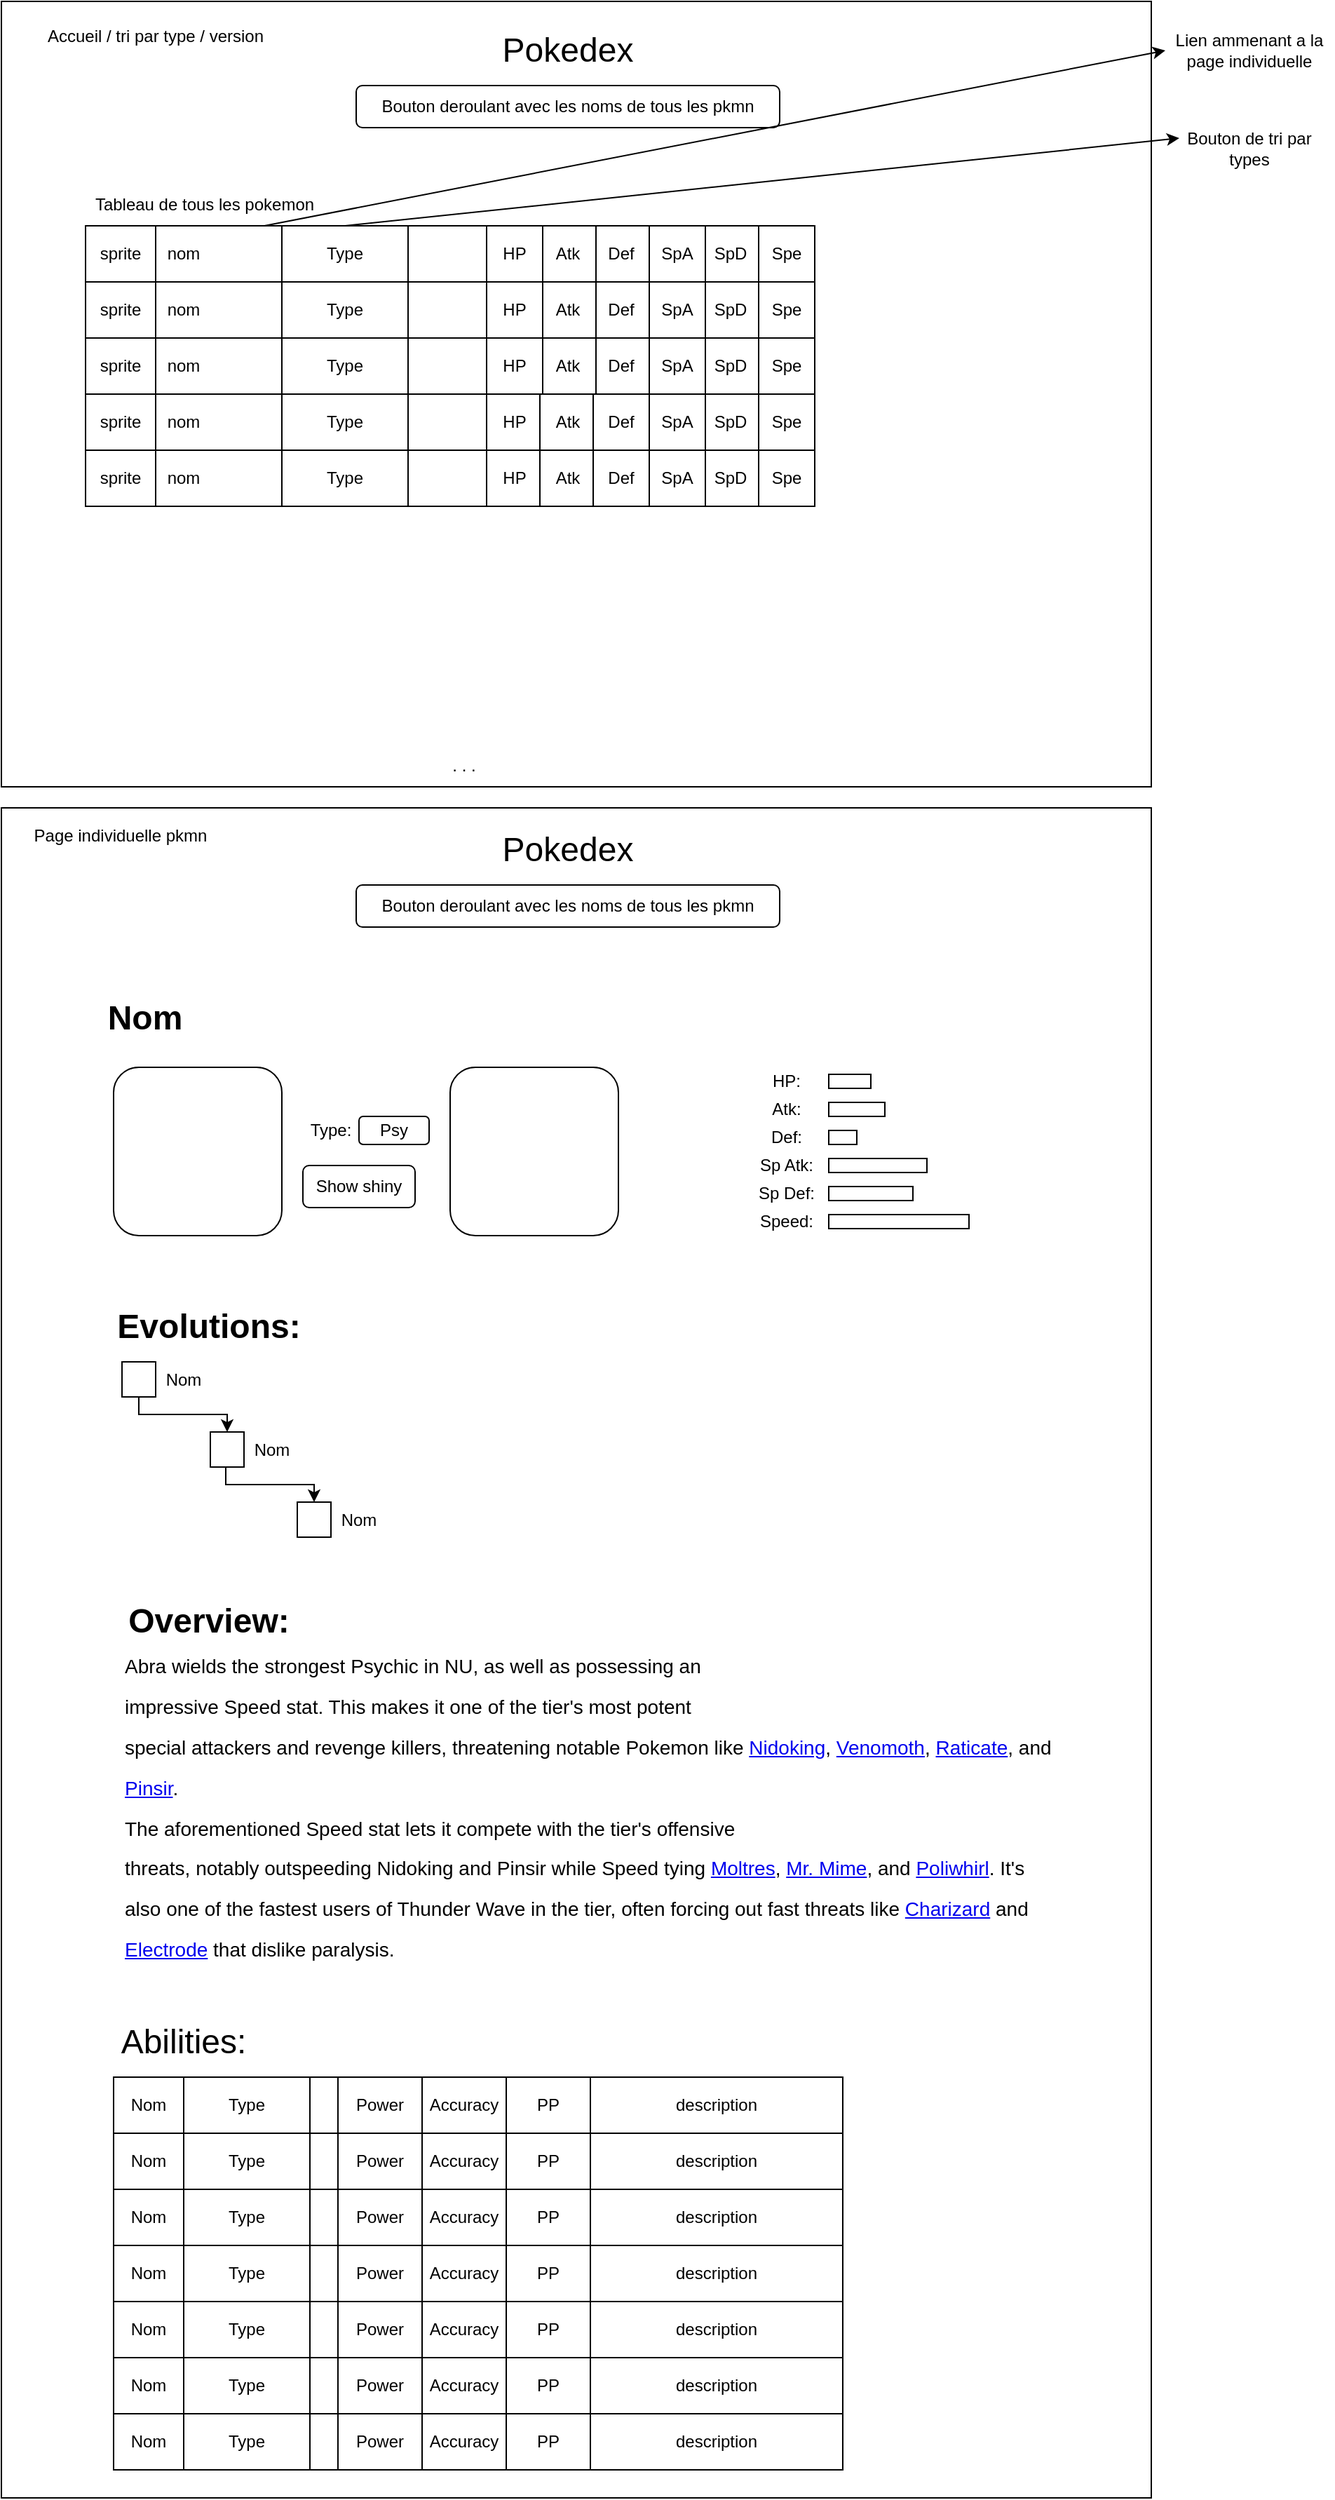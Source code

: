 <mxfile version="15.9.1" type="device"><diagram id="4w5KXSDDfXRKueMi6nrs" name="Page-1"><mxGraphModel dx="1026" dy="556" grid="1" gridSize="10" guides="1" tooltips="1" connect="1" arrows="1" fold="1" page="1" pageScale="1" pageWidth="827" pageHeight="1169" math="0" shadow="0"><root><mxCell id="0"/><mxCell id="1" parent="0"/><mxCell id="Hm9QKmElcv-xAvQ3SpDG-1" value="" style="rounded=0;whiteSpace=wrap;html=1;" vertex="1" parent="1"><mxGeometry x="10" y="10" width="820" height="560" as="geometry"/></mxCell><mxCell id="Hm9QKmElcv-xAvQ3SpDG-2" value="Bouton deroulant avec les noms de tous les pkmn" style="rounded=1;whiteSpace=wrap;html=1;" vertex="1" parent="1"><mxGeometry x="263" y="70" width="302" height="30" as="geometry"/></mxCell><mxCell id="Hm9QKmElcv-xAvQ3SpDG-3" value="&lt;font style=&quot;font-size: 24px&quot;&gt;Pokedex&lt;/font&gt;" style="text;html=1;strokeColor=none;fillColor=none;align=center;verticalAlign=middle;whiteSpace=wrap;rounded=0;" vertex="1" parent="1"><mxGeometry x="356" y="30" width="116" height="30" as="geometry"/></mxCell><mxCell id="Hm9QKmElcv-xAvQ3SpDG-7" value="" style="rounded=0;whiteSpace=wrap;html=1;fontSize=24;" vertex="1" parent="1"><mxGeometry x="70" y="170" width="520" height="40" as="geometry"/></mxCell><mxCell id="Hm9QKmElcv-xAvQ3SpDG-10" value="nom" style="rounded=0;whiteSpace=wrap;html=1;fontSize=12;" vertex="1" parent="1"><mxGeometry x="70" y="170" width="140" height="40" as="geometry"/></mxCell><mxCell id="Hm9QKmElcv-xAvQ3SpDG-11" value="sprite" style="rounded=0;whiteSpace=wrap;html=1;fontSize=12;" vertex="1" parent="1"><mxGeometry x="70" y="170" width="50" height="40" as="geometry"/></mxCell><mxCell id="Hm9QKmElcv-xAvQ3SpDG-12" value="Type" style="rounded=0;whiteSpace=wrap;html=1;fontSize=12;" vertex="1" parent="1"><mxGeometry x="210" y="170" width="90" height="40" as="geometry"/></mxCell><mxCell id="Hm9QKmElcv-xAvQ3SpDG-13" value="Spe" style="rounded=0;whiteSpace=wrap;html=1;fontSize=12;" vertex="1" parent="1"><mxGeometry x="550" y="170" width="40" height="40" as="geometry"/></mxCell><mxCell id="Hm9QKmElcv-xAvQ3SpDG-14" value="SpD" style="rounded=0;whiteSpace=wrap;html=1;fontSize=12;" vertex="1" parent="1"><mxGeometry x="510" y="170" width="40" height="40" as="geometry"/></mxCell><mxCell id="Hm9QKmElcv-xAvQ3SpDG-15" value="&lt;div&gt;SpA&lt;/div&gt;" style="rounded=0;whiteSpace=wrap;html=1;fontSize=12;" vertex="1" parent="1"><mxGeometry x="472" y="170" width="40" height="40" as="geometry"/></mxCell><mxCell id="Hm9QKmElcv-xAvQ3SpDG-16" value="Def" style="rounded=0;whiteSpace=wrap;html=1;fontSize=12;" vertex="1" parent="1"><mxGeometry x="432" y="170" width="40" height="40" as="geometry"/></mxCell><mxCell id="Hm9QKmElcv-xAvQ3SpDG-17" value="Atk" style="rounded=0;whiteSpace=wrap;html=1;fontSize=12;" vertex="1" parent="1"><mxGeometry x="394" y="170" width="40" height="40" as="geometry"/></mxCell><mxCell id="Hm9QKmElcv-xAvQ3SpDG-18" value="HP" style="rounded=0;whiteSpace=wrap;html=1;fontSize=12;" vertex="1" parent="1"><mxGeometry x="356" y="170" width="40" height="40" as="geometry"/></mxCell><mxCell id="Hm9QKmElcv-xAvQ3SpDG-23" value="" style="rounded=0;whiteSpace=wrap;html=1;fontSize=24;" vertex="1" parent="1"><mxGeometry x="70" y="210" width="520" height="40" as="geometry"/></mxCell><mxCell id="Hm9QKmElcv-xAvQ3SpDG-24" value="nom" style="rounded=0;whiteSpace=wrap;html=1;fontSize=12;" vertex="1" parent="1"><mxGeometry x="70" y="210" width="140" height="40" as="geometry"/></mxCell><mxCell id="Hm9QKmElcv-xAvQ3SpDG-25" value="sprite" style="rounded=0;whiteSpace=wrap;html=1;fontSize=12;" vertex="1" parent="1"><mxGeometry x="70" y="210" width="50" height="40" as="geometry"/></mxCell><mxCell id="Hm9QKmElcv-xAvQ3SpDG-26" value="Type" style="rounded=0;whiteSpace=wrap;html=1;fontSize=12;" vertex="1" parent="1"><mxGeometry x="210" y="210" width="90" height="40" as="geometry"/></mxCell><mxCell id="Hm9QKmElcv-xAvQ3SpDG-27" value="Spe" style="rounded=0;whiteSpace=wrap;html=1;fontSize=12;" vertex="1" parent="1"><mxGeometry x="550" y="210" width="40" height="40" as="geometry"/></mxCell><mxCell id="Hm9QKmElcv-xAvQ3SpDG-28" value="SpD" style="rounded=0;whiteSpace=wrap;html=1;fontSize=12;" vertex="1" parent="1"><mxGeometry x="510" y="210" width="40" height="40" as="geometry"/></mxCell><mxCell id="Hm9QKmElcv-xAvQ3SpDG-29" value="&lt;div&gt;SpA&lt;/div&gt;" style="rounded=0;whiteSpace=wrap;html=1;fontSize=12;" vertex="1" parent="1"><mxGeometry x="472" y="210" width="40" height="40" as="geometry"/></mxCell><mxCell id="Hm9QKmElcv-xAvQ3SpDG-30" value="Def" style="rounded=0;whiteSpace=wrap;html=1;fontSize=12;" vertex="1" parent="1"><mxGeometry x="432" y="210" width="40" height="40" as="geometry"/></mxCell><mxCell id="Hm9QKmElcv-xAvQ3SpDG-31" value="Atk" style="rounded=0;whiteSpace=wrap;html=1;fontSize=12;" vertex="1" parent="1"><mxGeometry x="394" y="210" width="40" height="40" as="geometry"/></mxCell><mxCell id="Hm9QKmElcv-xAvQ3SpDG-32" value="HP" style="rounded=0;whiteSpace=wrap;html=1;fontSize=12;" vertex="1" parent="1"><mxGeometry x="356" y="210" width="40" height="40" as="geometry"/></mxCell><mxCell id="Hm9QKmElcv-xAvQ3SpDG-33" value="" style="rounded=0;whiteSpace=wrap;html=1;fontSize=24;" vertex="1" parent="1"><mxGeometry x="70" y="250" width="520" height="40" as="geometry"/></mxCell><mxCell id="Hm9QKmElcv-xAvQ3SpDG-34" value="nom" style="rounded=0;whiteSpace=wrap;html=1;fontSize=12;" vertex="1" parent="1"><mxGeometry x="70" y="250" width="140" height="40" as="geometry"/></mxCell><mxCell id="Hm9QKmElcv-xAvQ3SpDG-35" value="sprite" style="rounded=0;whiteSpace=wrap;html=1;fontSize=12;" vertex="1" parent="1"><mxGeometry x="70" y="250" width="50" height="40" as="geometry"/></mxCell><mxCell id="Hm9QKmElcv-xAvQ3SpDG-36" value="Type" style="rounded=0;whiteSpace=wrap;html=1;fontSize=12;" vertex="1" parent="1"><mxGeometry x="210" y="250" width="90" height="40" as="geometry"/></mxCell><mxCell id="Hm9QKmElcv-xAvQ3SpDG-37" value="Spe" style="rounded=0;whiteSpace=wrap;html=1;fontSize=12;" vertex="1" parent="1"><mxGeometry x="550" y="250" width="40" height="40" as="geometry"/></mxCell><mxCell id="Hm9QKmElcv-xAvQ3SpDG-38" value="SpD" style="rounded=0;whiteSpace=wrap;html=1;fontSize=12;" vertex="1" parent="1"><mxGeometry x="510" y="250" width="40" height="40" as="geometry"/></mxCell><mxCell id="Hm9QKmElcv-xAvQ3SpDG-39" value="&lt;div&gt;SpA&lt;/div&gt;" style="rounded=0;whiteSpace=wrap;html=1;fontSize=12;" vertex="1" parent="1"><mxGeometry x="472" y="250" width="40" height="40" as="geometry"/></mxCell><mxCell id="Hm9QKmElcv-xAvQ3SpDG-40" value="Def" style="rounded=0;whiteSpace=wrap;html=1;fontSize=12;" vertex="1" parent="1"><mxGeometry x="432" y="250" width="40" height="40" as="geometry"/></mxCell><mxCell id="Hm9QKmElcv-xAvQ3SpDG-41" value="Atk" style="rounded=0;whiteSpace=wrap;html=1;fontSize=12;" vertex="1" parent="1"><mxGeometry x="394" y="250" width="40" height="40" as="geometry"/></mxCell><mxCell id="Hm9QKmElcv-xAvQ3SpDG-42" value="HP" style="rounded=0;whiteSpace=wrap;html=1;fontSize=12;" vertex="1" parent="1"><mxGeometry x="356" y="250" width="40" height="40" as="geometry"/></mxCell><mxCell id="Hm9QKmElcv-xAvQ3SpDG-43" value="" style="rounded=0;whiteSpace=wrap;html=1;fontSize=24;" vertex="1" parent="1"><mxGeometry x="70" y="290" width="520" height="40" as="geometry"/></mxCell><mxCell id="Hm9QKmElcv-xAvQ3SpDG-44" value="nom" style="rounded=0;whiteSpace=wrap;html=1;fontSize=12;" vertex="1" parent="1"><mxGeometry x="70" y="290" width="140" height="40" as="geometry"/></mxCell><mxCell id="Hm9QKmElcv-xAvQ3SpDG-45" value="sprite" style="rounded=0;whiteSpace=wrap;html=1;fontSize=12;" vertex="1" parent="1"><mxGeometry x="70" y="290" width="50" height="40" as="geometry"/></mxCell><mxCell id="Hm9QKmElcv-xAvQ3SpDG-46" value="Type" style="rounded=0;whiteSpace=wrap;html=1;fontSize=12;" vertex="1" parent="1"><mxGeometry x="210" y="290" width="90" height="40" as="geometry"/></mxCell><mxCell id="Hm9QKmElcv-xAvQ3SpDG-47" value="Spe" style="rounded=0;whiteSpace=wrap;html=1;fontSize=12;" vertex="1" parent="1"><mxGeometry x="550" y="290" width="40" height="40" as="geometry"/></mxCell><mxCell id="Hm9QKmElcv-xAvQ3SpDG-48" value="SpD" style="rounded=0;whiteSpace=wrap;html=1;fontSize=12;" vertex="1" parent="1"><mxGeometry x="510" y="290" width="40" height="40" as="geometry"/></mxCell><mxCell id="Hm9QKmElcv-xAvQ3SpDG-49" value="&lt;div&gt;SpA&lt;/div&gt;" style="rounded=0;whiteSpace=wrap;html=1;fontSize=12;" vertex="1" parent="1"><mxGeometry x="472" y="290" width="40" height="40" as="geometry"/></mxCell><mxCell id="Hm9QKmElcv-xAvQ3SpDG-50" value="Def" style="rounded=0;whiteSpace=wrap;html=1;fontSize=12;" vertex="1" parent="1"><mxGeometry x="432" y="290" width="40" height="40" as="geometry"/></mxCell><mxCell id="Hm9QKmElcv-xAvQ3SpDG-51" value="Atk" style="rounded=0;whiteSpace=wrap;html=1;fontSize=12;" vertex="1" parent="1"><mxGeometry x="394" y="290" width="40" height="40" as="geometry"/></mxCell><mxCell id="Hm9QKmElcv-xAvQ3SpDG-52" value="HP" style="rounded=0;whiteSpace=wrap;html=1;fontSize=12;" vertex="1" parent="1"><mxGeometry x="356" y="290" width="40" height="40" as="geometry"/></mxCell><mxCell id="Hm9QKmElcv-xAvQ3SpDG-53" value="" style="rounded=0;whiteSpace=wrap;html=1;fontSize=24;" vertex="1" parent="1"><mxGeometry x="70" y="330" width="520" height="40" as="geometry"/></mxCell><mxCell id="Hm9QKmElcv-xAvQ3SpDG-54" value="nom" style="rounded=0;whiteSpace=wrap;html=1;fontSize=12;" vertex="1" parent="1"><mxGeometry x="70" y="330" width="140" height="40" as="geometry"/></mxCell><mxCell id="Hm9QKmElcv-xAvQ3SpDG-55" value="sprite" style="rounded=0;whiteSpace=wrap;html=1;fontSize=12;" vertex="1" parent="1"><mxGeometry x="70" y="330" width="50" height="40" as="geometry"/></mxCell><mxCell id="Hm9QKmElcv-xAvQ3SpDG-65" value="Tableau de tous les pokemon " style="text;html=1;strokeColor=none;fillColor=none;align=center;verticalAlign=middle;whiteSpace=wrap;rounded=0;fontSize=12;" vertex="1" parent="1"><mxGeometry x="70" y="140" width="170" height="30" as="geometry"/></mxCell><mxCell id="Hm9QKmElcv-xAvQ3SpDG-66" value="" style="endArrow=classic;html=1;rounded=0;fontSize=12;exitX=0.5;exitY=0;exitDx=0;exitDy=0;entryX=0;entryY=0.25;entryDx=0;entryDy=0;" edge="1" parent="1" source="Hm9QKmElcv-xAvQ3SpDG-12" target="Hm9QKmElcv-xAvQ3SpDG-67"><mxGeometry width="50" height="50" relative="1" as="geometry"><mxPoint x="390" y="310" as="sourcePoint"/><mxPoint x="700" y="130" as="targetPoint"/></mxGeometry></mxCell><mxCell id="Hm9QKmElcv-xAvQ3SpDG-67" value="Bouton de tri par types" style="text;html=1;strokeColor=none;fillColor=none;align=center;verticalAlign=middle;whiteSpace=wrap;rounded=0;fontSize=12;" vertex="1" parent="1"><mxGeometry x="850" y="100" width="100" height="30" as="geometry"/></mxCell><mxCell id="Hm9QKmElcv-xAvQ3SpDG-68" value="Accueil  / tri par type / version" style="text;html=1;strokeColor=none;fillColor=none;align=center;verticalAlign=middle;whiteSpace=wrap;rounded=0;fontSize=12;" vertex="1" parent="1"><mxGeometry x="20" y="20" width="200" height="30" as="geometry"/></mxCell><mxCell id="Hm9QKmElcv-xAvQ3SpDG-69" value="" style="rounded=0;whiteSpace=wrap;html=1;" vertex="1" parent="1"><mxGeometry x="10" y="585" width="820" height="1205" as="geometry"/></mxCell><mxCell id="Hm9QKmElcv-xAvQ3SpDG-70" value="Page individuelle pkmn" style="text;html=1;strokeColor=none;fillColor=none;align=center;verticalAlign=middle;whiteSpace=wrap;rounded=0;fontSize=12;" vertex="1" parent="1"><mxGeometry x="20" y="590" width="150" height="30" as="geometry"/></mxCell><mxCell id="Hm9QKmElcv-xAvQ3SpDG-72" value="Bouton deroulant avec les noms de tous les pkmn" style="rounded=1;whiteSpace=wrap;html=1;" vertex="1" parent="1"><mxGeometry x="263" y="640" width="302" height="30" as="geometry"/></mxCell><mxCell id="Hm9QKmElcv-xAvQ3SpDG-73" value="&lt;font style=&quot;font-size: 24px&quot;&gt;Pokedex&lt;/font&gt;" style="text;html=1;strokeColor=none;fillColor=none;align=center;verticalAlign=middle;whiteSpace=wrap;rounded=0;" vertex="1" parent="1"><mxGeometry x="356" y="600" width="116" height="30" as="geometry"/></mxCell><mxCell id="Hm9QKmElcv-xAvQ3SpDG-74" value="" style="endArrow=classic;html=1;rounded=0;fontSize=12;exitX=0.75;exitY=1;exitDx=0;exitDy=0;entryX=0;entryY=0.5;entryDx=0;entryDy=0;" edge="1" parent="1" source="Hm9QKmElcv-xAvQ3SpDG-65" target="Hm9QKmElcv-xAvQ3SpDG-75"><mxGeometry width="50" height="50" relative="1" as="geometry"><mxPoint x="390" y="270" as="sourcePoint"/><mxPoint x="440" y="220" as="targetPoint"/></mxGeometry></mxCell><mxCell id="Hm9QKmElcv-xAvQ3SpDG-75" value="Lien ammenant a la page individuelle" style="text;html=1;strokeColor=none;fillColor=none;align=center;verticalAlign=middle;whiteSpace=wrap;rounded=0;fontSize=12;" vertex="1" parent="1"><mxGeometry x="840" y="30" width="120" height="30" as="geometry"/></mxCell><mxCell id="Hm9QKmElcv-xAvQ3SpDG-76" value="" style="rounded=1;whiteSpace=wrap;html=1;fontSize=12;" vertex="1" parent="1"><mxGeometry x="90" y="770" width="120" height="120" as="geometry"/></mxCell><mxCell id="Hm9QKmElcv-xAvQ3SpDG-77" value="&lt;b&gt;&lt;font style=&quot;font-size: 24px&quot;&gt;Nom&lt;/font&gt;&lt;/b&gt;" style="text;html=1;strokeColor=none;fillColor=none;align=center;verticalAlign=middle;whiteSpace=wrap;rounded=0;fontSize=12;" vertex="1" parent="1"><mxGeometry x="90" y="720" width="45" height="30" as="geometry"/></mxCell><mxCell id="Hm9QKmElcv-xAvQ3SpDG-78" value="Type:" style="text;html=1;strokeColor=none;fillColor=none;align=center;verticalAlign=middle;whiteSpace=wrap;rounded=0;fontSize=12;" vertex="1" parent="1"><mxGeometry x="225" y="800" width="40" height="30" as="geometry"/></mxCell><mxCell id="Hm9QKmElcv-xAvQ3SpDG-82" value="Show shiny" style="rounded=1;whiteSpace=wrap;html=1;fontSize=12;" vertex="1" parent="1"><mxGeometry x="225" y="840" width="80" height="30" as="geometry"/></mxCell><mxCell id="Hm9QKmElcv-xAvQ3SpDG-83" value="" style="rounded=1;whiteSpace=wrap;html=1;fontSize=12;" vertex="1" parent="1"><mxGeometry x="330" y="770" width="120" height="120" as="geometry"/></mxCell><mxCell id="Hm9QKmElcv-xAvQ3SpDG-86" value="Psy" style="rounded=1;whiteSpace=wrap;html=1;fontSize=12;" vertex="1" parent="1"><mxGeometry x="265" y="805" width="50" height="20" as="geometry"/></mxCell><mxCell id="Hm9QKmElcv-xAvQ3SpDG-87" value="HP:" style="text;html=1;strokeColor=none;fillColor=none;align=center;verticalAlign=middle;whiteSpace=wrap;rounded=0;fontSize=12;" vertex="1" parent="1"><mxGeometry x="540" y="770" width="60" height="20" as="geometry"/></mxCell><mxCell id="Hm9QKmElcv-xAvQ3SpDG-88" value="&lt;div&gt;Atk:&lt;/div&gt;" style="text;html=1;strokeColor=none;fillColor=none;align=center;verticalAlign=middle;whiteSpace=wrap;rounded=0;fontSize=12;" vertex="1" parent="1"><mxGeometry x="540" y="790" width="60" height="20" as="geometry"/></mxCell><mxCell id="Hm9QKmElcv-xAvQ3SpDG-89" value="Def:" style="text;html=1;strokeColor=none;fillColor=none;align=center;verticalAlign=middle;whiteSpace=wrap;rounded=0;fontSize=12;" vertex="1" parent="1"><mxGeometry x="540" y="810" width="60" height="20" as="geometry"/></mxCell><mxCell id="Hm9QKmElcv-xAvQ3SpDG-102" value="Sp Atk:" style="text;html=1;strokeColor=none;fillColor=none;align=center;verticalAlign=middle;whiteSpace=wrap;rounded=0;fontSize=12;" vertex="1" parent="1"><mxGeometry x="540" y="830" width="60" height="20" as="geometry"/></mxCell><mxCell id="Hm9QKmElcv-xAvQ3SpDG-103" value="Sp Def:" style="text;html=1;strokeColor=none;fillColor=none;align=center;verticalAlign=middle;whiteSpace=wrap;rounded=0;fontSize=12;" vertex="1" parent="1"><mxGeometry x="540" y="850" width="60" height="20" as="geometry"/></mxCell><mxCell id="Hm9QKmElcv-xAvQ3SpDG-104" value="Speed:" style="text;html=1;strokeColor=none;fillColor=none;align=center;verticalAlign=middle;whiteSpace=wrap;rounded=0;fontSize=12;" vertex="1" parent="1"><mxGeometry x="540" y="870" width="60" height="20" as="geometry"/></mxCell><mxCell id="Hm9QKmElcv-xAvQ3SpDG-105" value="" style="rounded=0;whiteSpace=wrap;html=1;fontSize=12;" vertex="1" parent="1"><mxGeometry x="600" y="775" width="30" height="10" as="geometry"/></mxCell><mxCell id="Hm9QKmElcv-xAvQ3SpDG-106" value="" style="rounded=0;whiteSpace=wrap;html=1;fontSize=12;" vertex="1" parent="1"><mxGeometry x="600" y="795" width="40" height="10" as="geometry"/></mxCell><mxCell id="Hm9QKmElcv-xAvQ3SpDG-107" value="" style="rounded=0;whiteSpace=wrap;html=1;fontSize=12;" vertex="1" parent="1"><mxGeometry x="600" y="815" width="20" height="10" as="geometry"/></mxCell><mxCell id="Hm9QKmElcv-xAvQ3SpDG-108" value="" style="rounded=0;whiteSpace=wrap;html=1;fontSize=12;" vertex="1" parent="1"><mxGeometry x="600" y="835" width="70" height="10" as="geometry"/></mxCell><mxCell id="Hm9QKmElcv-xAvQ3SpDG-109" value="" style="rounded=0;whiteSpace=wrap;html=1;fontSize=12;" vertex="1" parent="1"><mxGeometry x="600" y="855" width="60" height="10" as="geometry"/></mxCell><mxCell id="Hm9QKmElcv-xAvQ3SpDG-110" value="" style="rounded=0;whiteSpace=wrap;html=1;fontSize=12;" vertex="1" parent="1"><mxGeometry x="600" y="875" width="100" height="10" as="geometry"/></mxCell><mxCell id="Hm9QKmElcv-xAvQ3SpDG-111" value="&lt;b&gt;&lt;font style=&quot;font-size: 24px&quot;&gt;Evolutions:&lt;/font&gt;&lt;/b&gt;" style="text;html=1;strokeColor=none;fillColor=none;align=center;verticalAlign=middle;whiteSpace=wrap;rounded=0;fontSize=12;" vertex="1" parent="1"><mxGeometry x="128" y="940" width="60" height="30" as="geometry"/></mxCell><mxCell id="Hm9QKmElcv-xAvQ3SpDG-112" value="" style="rounded=0;whiteSpace=wrap;html=1;fontSize=12;" vertex="1" parent="1"><mxGeometry x="96" y="980" width="24" height="25" as="geometry"/></mxCell><mxCell id="Hm9QKmElcv-xAvQ3SpDG-113" value="Nom" style="text;html=1;strokeColor=none;fillColor=none;align=center;verticalAlign=middle;whiteSpace=wrap;rounded=0;fontSize=12;" vertex="1" parent="1"><mxGeometry x="125" y="982.5" width="30" height="20" as="geometry"/></mxCell><mxCell id="Hm9QKmElcv-xAvQ3SpDG-115" value="" style="edgeStyle=elbowEdgeStyle;elbow=vertical;endArrow=classic;html=1;rounded=0;fontSize=12;exitX=0.5;exitY=1;exitDx=0;exitDy=0;entryX=0.5;entryY=0;entryDx=0;entryDy=0;" edge="1" source="Hm9QKmElcv-xAvQ3SpDG-116" parent="1" target="Hm9QKmElcv-xAvQ3SpDG-119"><mxGeometry width="50" height="50" relative="1" as="geometry"><mxPoint x="350" y="980" as="sourcePoint"/><mxPoint x="108" y="1030" as="targetPoint"/></mxGeometry></mxCell><mxCell id="Hm9QKmElcv-xAvQ3SpDG-116" value="" style="rounded=0;whiteSpace=wrap;html=1;fontSize=12;" vertex="1" parent="1"><mxGeometry x="96" y="980" width="24" height="25" as="geometry"/></mxCell><mxCell id="Hm9QKmElcv-xAvQ3SpDG-117" value="Nom" style="text;html=1;strokeColor=none;fillColor=none;align=center;verticalAlign=middle;whiteSpace=wrap;rounded=0;fontSize=12;" vertex="1" parent="1"><mxGeometry x="188" y="1032.5" width="30" height="20" as="geometry"/></mxCell><mxCell id="Hm9QKmElcv-xAvQ3SpDG-119" value="" style="rounded=0;whiteSpace=wrap;html=1;fontSize=12;" vertex="1" parent="1"><mxGeometry x="159" y="1030" width="24" height="25" as="geometry"/></mxCell><mxCell id="Hm9QKmElcv-xAvQ3SpDG-124" value="" style="edgeStyle=elbowEdgeStyle;elbow=vertical;endArrow=classic;html=1;rounded=0;fontSize=12;exitX=0.5;exitY=1;exitDx=0;exitDy=0;entryX=0.5;entryY=0;entryDx=0;entryDy=0;" edge="1" parent="1" target="Hm9QKmElcv-xAvQ3SpDG-126"><mxGeometry width="50" height="50" relative="1" as="geometry"><mxPoint x="170" y="1055" as="sourcePoint"/><mxPoint x="170" y="1080" as="targetPoint"/></mxGeometry></mxCell><mxCell id="Hm9QKmElcv-xAvQ3SpDG-125" value="Nom" style="text;html=1;strokeColor=none;fillColor=none;align=center;verticalAlign=middle;whiteSpace=wrap;rounded=0;fontSize=12;" vertex="1" parent="1"><mxGeometry x="250" y="1082.5" width="30" height="20" as="geometry"/></mxCell><mxCell id="Hm9QKmElcv-xAvQ3SpDG-126" value="" style="rounded=0;whiteSpace=wrap;html=1;fontSize=12;" vertex="1" parent="1"><mxGeometry x="221" y="1080" width="24" height="25" as="geometry"/></mxCell><mxCell id="Hm9QKmElcv-xAvQ3SpDG-127" value="&lt;b&gt;&lt;font style=&quot;font-size: 24px&quot;&gt;&lt;font style=&quot;font-size: 24px&quot;&gt;Overview&lt;/font&gt;:&lt;/font&gt;&lt;/b&gt;" style="text;html=1;strokeColor=none;fillColor=none;align=center;verticalAlign=middle;whiteSpace=wrap;rounded=0;fontSize=12;" vertex="1" parent="1"><mxGeometry x="98" y="1150" width="120" height="30" as="geometry"/></mxCell><mxCell id="Hm9QKmElcv-xAvQ3SpDG-129" value="&lt;div align=&quot;left&quot;&gt;&lt;font style=&quot;font-size: 14px&quot;&gt;Abra wields the strongest Psychic in NU, as well as possessing an &lt;/font&gt;&lt;br&gt;&lt;font style=&quot;font-size: 14px&quot;&gt;impressive Speed stat. This makes it one of the tier's most potent &lt;/font&gt;&lt;br&gt;&lt;font style=&quot;font-size: 14px&quot;&gt;special attackers and revenge killers, threatening notable Pokemon like &lt;a href=&quot;https://www.smogon.com/dex/rb/pokemon/nidoking&quot; hreflang=&quot;en&quot;&gt;Nidoking&lt;/a&gt;, &lt;a href=&quot;https://www.smogon.com/dex/rb/pokemon/venomoth&quot; hreflang=&quot;en&quot;&gt;Venomoth&lt;/a&gt;, &lt;a href=&quot;https://www.smogon.com/dex/rb/pokemon/raticate&quot; hreflang=&quot;en&quot;&gt;Raticate&lt;/a&gt;, and &lt;a href=&quot;https://www.smogon.com/dex/rb/pokemon/pinsir&quot; hreflang=&quot;en&quot;&gt;Pinsir&lt;/a&gt;.&lt;/font&gt;&lt;br&gt;&lt;font style=&quot;font-size: 14px&quot;&gt; The aforementioned Speed stat lets it compete with the tier's offensive&lt;/font&gt;&lt;br&gt;&lt;font style=&quot;font-size: 14px&quot;&gt; threats, notably outspeeding Nidoking and Pinsir while Speed tying &lt;a href=&quot;https://www.smogon.com/dex/rb/pokemon/moltres&quot; hreflang=&quot;en&quot;&gt;Moltres&lt;/a&gt;, &lt;a href=&quot;https://www.smogon.com/dex/rb/pokemon/mr-mime&quot; hreflang=&quot;en&quot;&gt;Mr. Mime&lt;/a&gt;, and &lt;a href=&quot;https://www.smogon.com/dex/rb/pokemon/poliwhirl&quot; hreflang=&quot;en&quot;&gt;Poliwhirl&lt;/a&gt;. It's also one of the fastest users of Thunder Wave in the tier, often forcing out fast threats like &lt;a href=&quot;https://www.smogon.com/dex/rb/pokemon/charizard&quot; hreflang=&quot;en&quot;&gt;Charizard&lt;/a&gt; and &lt;a href=&quot;https://www.smogon.com/dex/rb/pokemon/electrode&quot; hreflang=&quot;en&quot;&gt;Electrode&lt;/a&gt; that dislike paralysis.&lt;/font&gt;&lt;/div&gt;" style="text;html=1;strokeColor=none;fillColor=none;align=left;verticalAlign=middle;whiteSpace=wrap;rounded=0;fontSize=24;" vertex="1" parent="1"><mxGeometry x="96" y="1180" width="670" height="230" as="geometry"/></mxCell><mxCell id="Hm9QKmElcv-xAvQ3SpDG-236" value=". . ." style="text;html=1;strokeColor=none;fillColor=none;align=center;verticalAlign=middle;whiteSpace=wrap;rounded=0;fontSize=12;" vertex="1" parent="1"><mxGeometry x="310" y="540" width="60" height="30" as="geometry"/></mxCell><mxCell id="Hm9QKmElcv-xAvQ3SpDG-240" value="Abilities:" style="text;html=1;strokeColor=none;fillColor=none;align=center;verticalAlign=middle;whiteSpace=wrap;rounded=0;fontSize=24;" vertex="1" parent="1"><mxGeometry x="87" y="1450" width="106" height="30" as="geometry"/></mxCell><mxCell id="Hm9QKmElcv-xAvQ3SpDG-337" value="Type" style="rounded=0;whiteSpace=wrap;html=1;fontSize=12;" vertex="1" parent="1"><mxGeometry x="210" y="330" width="90" height="40" as="geometry"/></mxCell><mxCell id="Hm9QKmElcv-xAvQ3SpDG-338" value="HP" style="rounded=0;whiteSpace=wrap;html=1;fontSize=12;" vertex="1" parent="1"><mxGeometry x="356" y="290" width="40" height="40" as="geometry"/></mxCell><mxCell id="Hm9QKmElcv-xAvQ3SpDG-339" value="Atk" style="rounded=0;whiteSpace=wrap;html=1;fontSize=12;" vertex="1" parent="1"><mxGeometry x="394" y="290" width="40" height="40" as="geometry"/></mxCell><mxCell id="Hm9QKmElcv-xAvQ3SpDG-340" value="Def" style="rounded=0;whiteSpace=wrap;html=1;fontSize=12;" vertex="1" parent="1"><mxGeometry x="432" y="290" width="40" height="40" as="geometry"/></mxCell><mxCell id="Hm9QKmElcv-xAvQ3SpDG-341" value="&lt;div&gt;SpA&lt;/div&gt;" style="rounded=0;whiteSpace=wrap;html=1;fontSize=12;" vertex="1" parent="1"><mxGeometry x="472" y="290" width="40" height="40" as="geometry"/></mxCell><mxCell id="Hm9QKmElcv-xAvQ3SpDG-342" value="Spe" style="rounded=0;whiteSpace=wrap;html=1;fontSize=12;" vertex="1" parent="1"><mxGeometry x="550" y="330" width="40" height="40" as="geometry"/></mxCell><mxCell id="Hm9QKmElcv-xAvQ3SpDG-343" value="SpD" style="rounded=0;whiteSpace=wrap;html=1;fontSize=12;" vertex="1" parent="1"><mxGeometry x="510" y="330" width="40" height="40" as="geometry"/></mxCell><mxCell id="Hm9QKmElcv-xAvQ3SpDG-344" value="HP" style="rounded=0;whiteSpace=wrap;html=1;fontSize=12;" vertex="1" parent="1"><mxGeometry x="356" y="330" width="40" height="40" as="geometry"/></mxCell><mxCell id="Hm9QKmElcv-xAvQ3SpDG-345" value="Atk" style="rounded=0;whiteSpace=wrap;html=1;fontSize=12;" vertex="1" parent="1"><mxGeometry x="394" y="330" width="40" height="40" as="geometry"/></mxCell><mxCell id="Hm9QKmElcv-xAvQ3SpDG-346" value="Def" style="rounded=0;whiteSpace=wrap;html=1;fontSize=12;" vertex="1" parent="1"><mxGeometry x="432" y="330" width="40" height="40" as="geometry"/></mxCell><mxCell id="Hm9QKmElcv-xAvQ3SpDG-347" value="&lt;div&gt;SpA&lt;/div&gt;" style="rounded=0;whiteSpace=wrap;html=1;fontSize=12;" vertex="1" parent="1"><mxGeometry x="472" y="330" width="40" height="40" as="geometry"/></mxCell><mxCell id="Hm9QKmElcv-xAvQ3SpDG-348" value="" style="rounded=0;whiteSpace=wrap;html=1;fontSize=24;" vertex="1" parent="1"><mxGeometry x="90" y="1490" width="520" height="40" as="geometry"/></mxCell><mxCell id="Hm9QKmElcv-xAvQ3SpDG-350" value="Nom" style="rounded=0;whiteSpace=wrap;html=1;fontSize=12;" vertex="1" parent="1"><mxGeometry x="90" y="1490" width="50" height="40" as="geometry"/></mxCell><mxCell id="Hm9QKmElcv-xAvQ3SpDG-351" value="Type" style="rounded=0;whiteSpace=wrap;html=1;fontSize=12;" vertex="1" parent="1"><mxGeometry x="140" y="1490" width="90" height="40" as="geometry"/></mxCell><mxCell id="Hm9QKmElcv-xAvQ3SpDG-357" value="Power" style="rounded=0;whiteSpace=wrap;html=1;fontSize=12;" vertex="1" parent="1"><mxGeometry x="250" y="1490" width="60" height="40" as="geometry"/></mxCell><mxCell id="Hm9QKmElcv-xAvQ3SpDG-358" value="Accuracy" style="rounded=0;whiteSpace=wrap;html=1;fontSize=12;" vertex="1" parent="1"><mxGeometry x="310" y="1490" width="60" height="40" as="geometry"/></mxCell><mxCell id="Hm9QKmElcv-xAvQ3SpDG-359" value="PP" style="rounded=0;whiteSpace=wrap;html=1;fontSize=12;" vertex="1" parent="1"><mxGeometry x="370" y="1490" width="60" height="40" as="geometry"/></mxCell><mxCell id="Hm9QKmElcv-xAvQ3SpDG-360" value="description" style="rounded=0;whiteSpace=wrap;html=1;fontSize=12;" vertex="1" parent="1"><mxGeometry x="430" y="1490" width="180" height="40" as="geometry"/></mxCell><mxCell id="Hm9QKmElcv-xAvQ3SpDG-369" value="" style="rounded=0;whiteSpace=wrap;html=1;fontSize=24;" vertex="1" parent="1"><mxGeometry x="90" y="1530" width="520" height="40" as="geometry"/></mxCell><mxCell id="Hm9QKmElcv-xAvQ3SpDG-370" value="Nom" style="rounded=0;whiteSpace=wrap;html=1;fontSize=12;" vertex="1" parent="1"><mxGeometry x="90" y="1530" width="50" height="40" as="geometry"/></mxCell><mxCell id="Hm9QKmElcv-xAvQ3SpDG-371" value="Type" style="rounded=0;whiteSpace=wrap;html=1;fontSize=12;" vertex="1" parent="1"><mxGeometry x="140" y="1530" width="90" height="40" as="geometry"/></mxCell><mxCell id="Hm9QKmElcv-xAvQ3SpDG-372" value="Power" style="rounded=0;whiteSpace=wrap;html=1;fontSize=12;" vertex="1" parent="1"><mxGeometry x="250" y="1530" width="60" height="40" as="geometry"/></mxCell><mxCell id="Hm9QKmElcv-xAvQ3SpDG-373" value="Accuracy" style="rounded=0;whiteSpace=wrap;html=1;fontSize=12;" vertex="1" parent="1"><mxGeometry x="310" y="1530" width="60" height="40" as="geometry"/></mxCell><mxCell id="Hm9QKmElcv-xAvQ3SpDG-374" value="PP" style="rounded=0;whiteSpace=wrap;html=1;fontSize=12;" vertex="1" parent="1"><mxGeometry x="370" y="1530" width="60" height="40" as="geometry"/></mxCell><mxCell id="Hm9QKmElcv-xAvQ3SpDG-375" value="description" style="rounded=0;whiteSpace=wrap;html=1;fontSize=12;" vertex="1" parent="1"><mxGeometry x="430" y="1530" width="180" height="40" as="geometry"/></mxCell><mxCell id="Hm9QKmElcv-xAvQ3SpDG-376" value="" style="rounded=0;whiteSpace=wrap;html=1;fontSize=24;" vertex="1" parent="1"><mxGeometry x="90" y="1570" width="520" height="40" as="geometry"/></mxCell><mxCell id="Hm9QKmElcv-xAvQ3SpDG-377" value="Nom" style="rounded=0;whiteSpace=wrap;html=1;fontSize=12;" vertex="1" parent="1"><mxGeometry x="90" y="1570" width="50" height="40" as="geometry"/></mxCell><mxCell id="Hm9QKmElcv-xAvQ3SpDG-378" value="Type" style="rounded=0;whiteSpace=wrap;html=1;fontSize=12;" vertex="1" parent="1"><mxGeometry x="140" y="1570" width="90" height="40" as="geometry"/></mxCell><mxCell id="Hm9QKmElcv-xAvQ3SpDG-379" value="Power" style="rounded=0;whiteSpace=wrap;html=1;fontSize=12;" vertex="1" parent="1"><mxGeometry x="250" y="1570" width="60" height="40" as="geometry"/></mxCell><mxCell id="Hm9QKmElcv-xAvQ3SpDG-380" value="Accuracy" style="rounded=0;whiteSpace=wrap;html=1;fontSize=12;" vertex="1" parent="1"><mxGeometry x="310" y="1570" width="60" height="40" as="geometry"/></mxCell><mxCell id="Hm9QKmElcv-xAvQ3SpDG-381" value="PP" style="rounded=0;whiteSpace=wrap;html=1;fontSize=12;" vertex="1" parent="1"><mxGeometry x="370" y="1570" width="60" height="40" as="geometry"/></mxCell><mxCell id="Hm9QKmElcv-xAvQ3SpDG-382" value="description" style="rounded=0;whiteSpace=wrap;html=1;fontSize=12;" vertex="1" parent="1"><mxGeometry x="430" y="1570" width="180" height="40" as="geometry"/></mxCell><mxCell id="Hm9QKmElcv-xAvQ3SpDG-383" value="" style="rounded=0;whiteSpace=wrap;html=1;fontSize=24;" vertex="1" parent="1"><mxGeometry x="90" y="1610" width="520" height="40" as="geometry"/></mxCell><mxCell id="Hm9QKmElcv-xAvQ3SpDG-384" value="Nom" style="rounded=0;whiteSpace=wrap;html=1;fontSize=12;" vertex="1" parent="1"><mxGeometry x="90" y="1610" width="50" height="40" as="geometry"/></mxCell><mxCell id="Hm9QKmElcv-xAvQ3SpDG-385" value="Type" style="rounded=0;whiteSpace=wrap;html=1;fontSize=12;" vertex="1" parent="1"><mxGeometry x="140" y="1610" width="90" height="40" as="geometry"/></mxCell><mxCell id="Hm9QKmElcv-xAvQ3SpDG-386" value="Power" style="rounded=0;whiteSpace=wrap;html=1;fontSize=12;" vertex="1" parent="1"><mxGeometry x="250" y="1610" width="60" height="40" as="geometry"/></mxCell><mxCell id="Hm9QKmElcv-xAvQ3SpDG-387" value="Accuracy" style="rounded=0;whiteSpace=wrap;html=1;fontSize=12;" vertex="1" parent="1"><mxGeometry x="310" y="1610" width="60" height="40" as="geometry"/></mxCell><mxCell id="Hm9QKmElcv-xAvQ3SpDG-388" value="PP" style="rounded=0;whiteSpace=wrap;html=1;fontSize=12;" vertex="1" parent="1"><mxGeometry x="370" y="1610" width="60" height="40" as="geometry"/></mxCell><mxCell id="Hm9QKmElcv-xAvQ3SpDG-389" value="description" style="rounded=0;whiteSpace=wrap;html=1;fontSize=12;" vertex="1" parent="1"><mxGeometry x="430" y="1610" width="180" height="40" as="geometry"/></mxCell><mxCell id="Hm9QKmElcv-xAvQ3SpDG-390" value="" style="rounded=0;whiteSpace=wrap;html=1;fontSize=24;" vertex="1" parent="1"><mxGeometry x="90" y="1650" width="520" height="40" as="geometry"/></mxCell><mxCell id="Hm9QKmElcv-xAvQ3SpDG-391" value="Nom" style="rounded=0;whiteSpace=wrap;html=1;fontSize=12;" vertex="1" parent="1"><mxGeometry x="90" y="1650" width="50" height="40" as="geometry"/></mxCell><mxCell id="Hm9QKmElcv-xAvQ3SpDG-392" value="Type" style="rounded=0;whiteSpace=wrap;html=1;fontSize=12;" vertex="1" parent="1"><mxGeometry x="140" y="1650" width="90" height="40" as="geometry"/></mxCell><mxCell id="Hm9QKmElcv-xAvQ3SpDG-393" value="Power" style="rounded=0;whiteSpace=wrap;html=1;fontSize=12;" vertex="1" parent="1"><mxGeometry x="250" y="1650" width="60" height="40" as="geometry"/></mxCell><mxCell id="Hm9QKmElcv-xAvQ3SpDG-394" value="Accuracy" style="rounded=0;whiteSpace=wrap;html=1;fontSize=12;" vertex="1" parent="1"><mxGeometry x="310" y="1650" width="60" height="40" as="geometry"/></mxCell><mxCell id="Hm9QKmElcv-xAvQ3SpDG-395" value="PP" style="rounded=0;whiteSpace=wrap;html=1;fontSize=12;" vertex="1" parent="1"><mxGeometry x="370" y="1650" width="60" height="40" as="geometry"/></mxCell><mxCell id="Hm9QKmElcv-xAvQ3SpDG-396" value="description" style="rounded=0;whiteSpace=wrap;html=1;fontSize=12;" vertex="1" parent="1"><mxGeometry x="430" y="1650" width="180" height="40" as="geometry"/></mxCell><mxCell id="Hm9QKmElcv-xAvQ3SpDG-397" value="" style="rounded=0;whiteSpace=wrap;html=1;fontSize=24;" vertex="1" parent="1"><mxGeometry x="90" y="1690" width="520" height="40" as="geometry"/></mxCell><mxCell id="Hm9QKmElcv-xAvQ3SpDG-398" value="Nom" style="rounded=0;whiteSpace=wrap;html=1;fontSize=12;" vertex="1" parent="1"><mxGeometry x="90" y="1690" width="50" height="40" as="geometry"/></mxCell><mxCell id="Hm9QKmElcv-xAvQ3SpDG-399" value="Type" style="rounded=0;whiteSpace=wrap;html=1;fontSize=12;" vertex="1" parent="1"><mxGeometry x="140" y="1690" width="90" height="40" as="geometry"/></mxCell><mxCell id="Hm9QKmElcv-xAvQ3SpDG-400" value="Power" style="rounded=0;whiteSpace=wrap;html=1;fontSize=12;" vertex="1" parent="1"><mxGeometry x="250" y="1690" width="60" height="40" as="geometry"/></mxCell><mxCell id="Hm9QKmElcv-xAvQ3SpDG-401" value="Accuracy" style="rounded=0;whiteSpace=wrap;html=1;fontSize=12;" vertex="1" parent="1"><mxGeometry x="310" y="1690" width="60" height="40" as="geometry"/></mxCell><mxCell id="Hm9QKmElcv-xAvQ3SpDG-402" value="PP" style="rounded=0;whiteSpace=wrap;html=1;fontSize=12;" vertex="1" parent="1"><mxGeometry x="370" y="1690" width="60" height="40" as="geometry"/></mxCell><mxCell id="Hm9QKmElcv-xAvQ3SpDG-403" value="description" style="rounded=0;whiteSpace=wrap;html=1;fontSize=12;" vertex="1" parent="1"><mxGeometry x="430" y="1690" width="180" height="40" as="geometry"/></mxCell><mxCell id="Hm9QKmElcv-xAvQ3SpDG-404" value="" style="rounded=0;whiteSpace=wrap;html=1;fontSize=24;" vertex="1" parent="1"><mxGeometry x="90" y="1730" width="520" height="40" as="geometry"/></mxCell><mxCell id="Hm9QKmElcv-xAvQ3SpDG-405" value="Nom" style="rounded=0;whiteSpace=wrap;html=1;fontSize=12;" vertex="1" parent="1"><mxGeometry x="90" y="1730" width="50" height="40" as="geometry"/></mxCell><mxCell id="Hm9QKmElcv-xAvQ3SpDG-406" value="Type" style="rounded=0;whiteSpace=wrap;html=1;fontSize=12;" vertex="1" parent="1"><mxGeometry x="140" y="1730" width="90" height="40" as="geometry"/></mxCell><mxCell id="Hm9QKmElcv-xAvQ3SpDG-407" value="Power" style="rounded=0;whiteSpace=wrap;html=1;fontSize=12;" vertex="1" parent="1"><mxGeometry x="250" y="1730" width="60" height="40" as="geometry"/></mxCell><mxCell id="Hm9QKmElcv-xAvQ3SpDG-408" value="Accuracy" style="rounded=0;whiteSpace=wrap;html=1;fontSize=12;" vertex="1" parent="1"><mxGeometry x="310" y="1730" width="60" height="40" as="geometry"/></mxCell><mxCell id="Hm9QKmElcv-xAvQ3SpDG-409" value="PP" style="rounded=0;whiteSpace=wrap;html=1;fontSize=12;" vertex="1" parent="1"><mxGeometry x="370" y="1730" width="60" height="40" as="geometry"/></mxCell><mxCell id="Hm9QKmElcv-xAvQ3SpDG-410" value="description" style="rounded=0;whiteSpace=wrap;html=1;fontSize=12;" vertex="1" parent="1"><mxGeometry x="430" y="1730" width="180" height="40" as="geometry"/></mxCell></root></mxGraphModel></diagram></mxfile>